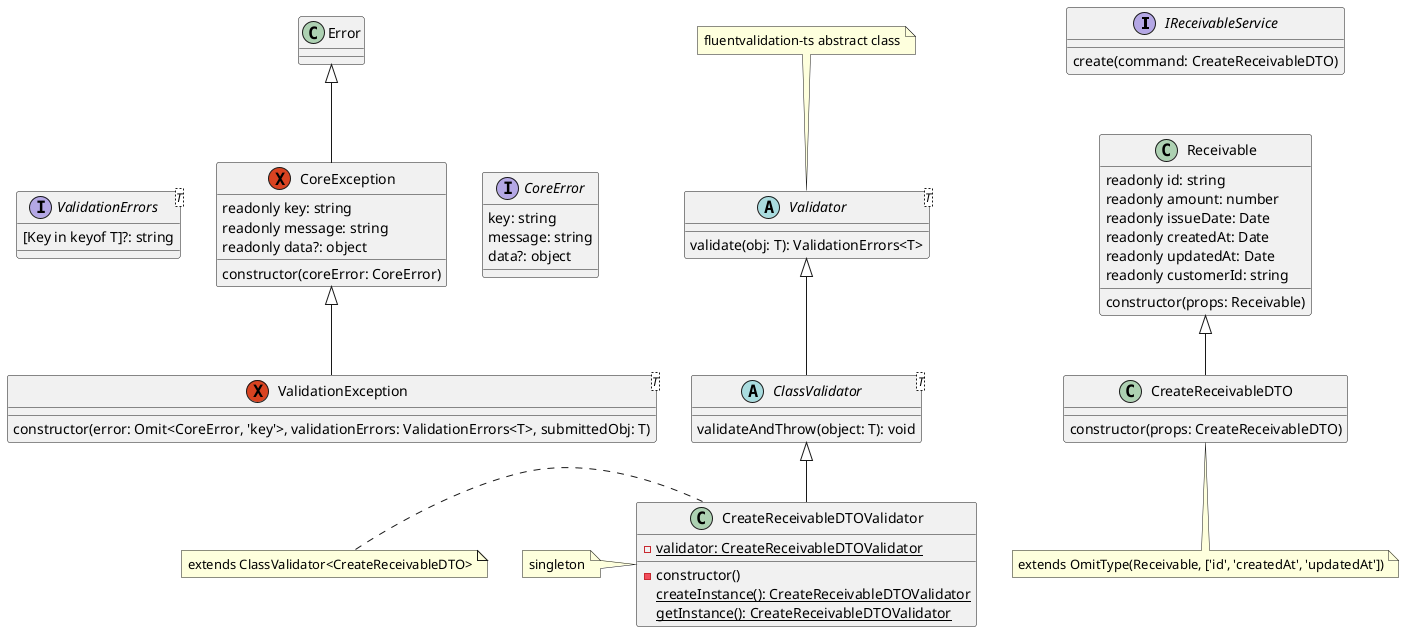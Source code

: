 @startuml "ClassValidatorUML"

interface IReceivableService {
  create(command: CreateReceivableDTO)
}

class Receivable {
  readonly id: string
  readonly amount: number
  readonly issueDate: Date
  readonly createdAt: Date
  readonly updatedAt: Date
  readonly customerId: string

  constructor(props: Receivable)
}

IReceivableService --[hidden]d> Receivable

class CreateReceivableDTO extends Receivable {
  constructor(props: CreateReceivableDTO)
}

note bottom of CreateReceivableDTO : extends OmitType(Receivable, ['id', 'createdAt', 'updatedAt'])

abstract class Validator<T> {
  validate(obj: T): ValidationErrors<T>
}

note top of Validator : fluentvalidation-ts abstract class

abstract ClassValidator<T> extends Validator {
  validateAndThrow(object: T): void
}

class CreateReceivableDTOValidator extends ClassValidator {
  - {static} validator: CreateReceivableDTOValidator

  - constructor()
  {static} createInstance(): CreateReceivableDTOValidator
  {static} getInstance(): CreateReceivableDTOValidator
}

note left of CreateReceivableDTOValidator : extends ClassValidator<CreateReceivableDTO>
note left of CreateReceivableDTOValidator : singleton

exception CoreException extends Error {
  readonly key: string
  readonly message: string
  readonly data?: object

  constructor(coreError: CoreError)
}

interface CoreError {
  key: string
  message: string
  data?: object
}

CoreException --[hidden]r> CoreError

CoreException --[hidden]l> ValidationErrors

interface ValidationErrors<T> {
  [Key in keyof T]?: string
}

exception ValidationException<T> extends CoreException {
  constructor(error: Omit<CoreError, 'key'>, validationErrors: ValidationErrors<T>, submittedObj: T)
}


@enduml